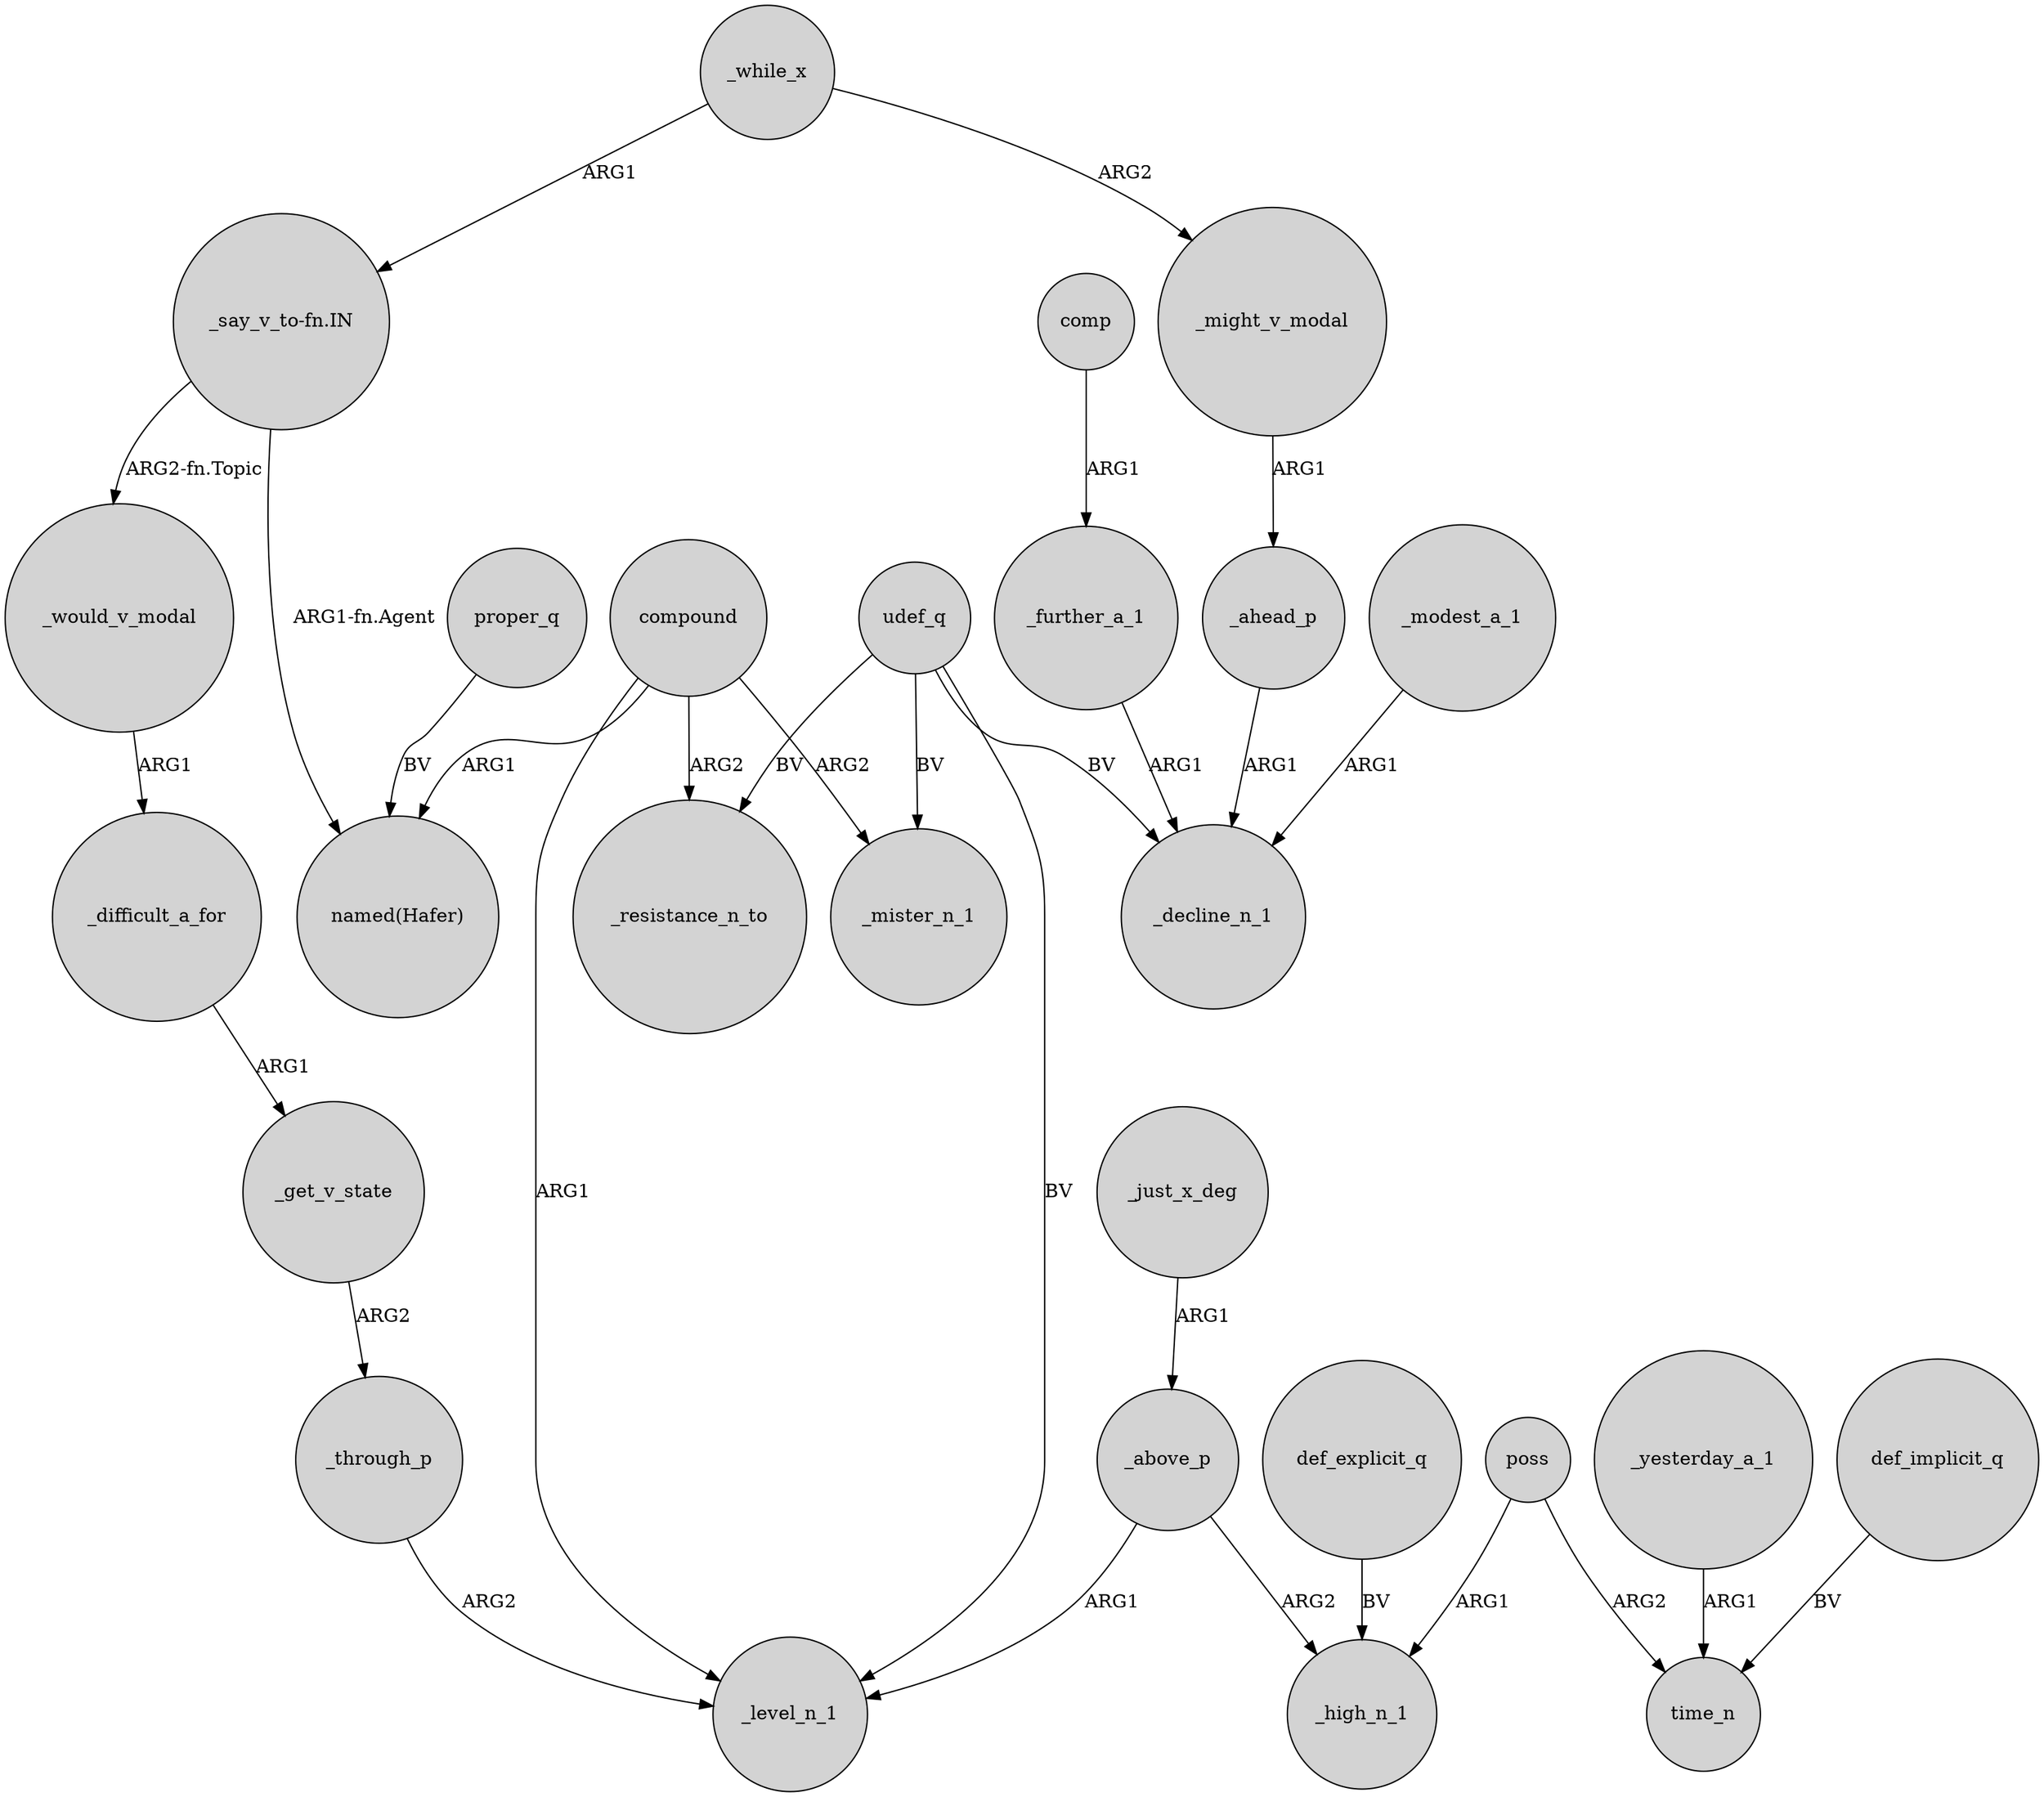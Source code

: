 digraph {
	node [shape=circle style=filled]
	"_say_v_to-fn.IN" -> _would_v_modal [label="ARG2-fn.Topic"]
	_modest_a_1 -> _decline_n_1 [label=ARG1]
	_yesterday_a_1 -> time_n [label=ARG1]
	poss -> _high_n_1 [label=ARG1]
	"_say_v_to-fn.IN" -> "named(Hafer)" [label="ARG1-fn.Agent"]
	def_implicit_q -> time_n [label=BV]
	_above_p -> _high_n_1 [label=ARG2]
	_while_x -> _might_v_modal [label=ARG2]
	compound -> _mister_n_1 [label=ARG2]
	_would_v_modal -> _difficult_a_for [label=ARG1]
	udef_q -> _mister_n_1 [label=BV]
	def_explicit_q -> _high_n_1 [label=BV]
	poss -> time_n [label=ARG2]
	_through_p -> _level_n_1 [label=ARG2]
	compound -> "named(Hafer)" [label=ARG1]
	proper_q -> "named(Hafer)" [label=BV]
	_above_p -> _level_n_1 [label=ARG1]
	udef_q -> _level_n_1 [label=BV]
	udef_q -> _resistance_n_to [label=BV]
	comp -> _further_a_1 [label=ARG1]
	_just_x_deg -> _above_p [label=ARG1]
	udef_q -> _decline_n_1 [label=BV]
	compound -> _resistance_n_to [label=ARG2]
	_while_x -> "_say_v_to-fn.IN" [label=ARG1]
	_ahead_p -> _decline_n_1 [label=ARG1]
	_might_v_modal -> _ahead_p [label=ARG1]
	compound -> _level_n_1 [label=ARG1]
	_get_v_state -> _through_p [label=ARG2]
	_further_a_1 -> _decline_n_1 [label=ARG1]
	_difficult_a_for -> _get_v_state [label=ARG1]
}
